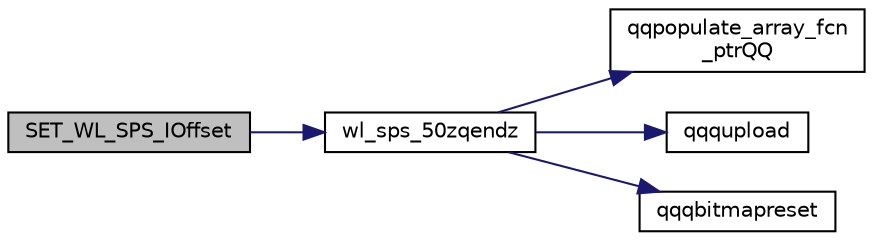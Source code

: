 digraph "SET_WL_SPS_IOffset"
{
  edge [fontname="Helvetica",fontsize="10",labelfontname="Helvetica",labelfontsize="10"];
  node [fontname="Helvetica",fontsize="10",shape=record];
  rankdir="LR";
  Node1744 [label="SET_WL_SPS_IOffset",height=0.2,width=0.4,color="black", fillcolor="grey75", style="filled", fontcolor="black"];
  Node1744 -> Node1745 [color="midnightblue",fontsize="10",style="solid",fontname="Helvetica"];
  Node1745 [label="wl_sps_50zqendz",height=0.2,width=0.4,color="black", fillcolor="white", style="filled",URL="$inszt__wl__sps_8c.html#a6319c4e68ec85faa4ed3bbb0701986bc"];
  Node1745 -> Node1746 [color="midnightblue",fontsize="10",style="solid",fontname="Helvetica"];
  Node1746 [label="qqpopulate_array_fcn\l_ptrQQ",height=0.2,width=0.4,color="black", fillcolor="white", style="filled",URL="$inszt__wl__sps_8c.html#a4ad6fa1bb94fc1c3ac2dc30925106081"];
  Node1745 -> Node1747 [color="midnightblue",fontsize="10",style="solid",fontname="Helvetica"];
  Node1747 [label="qqqupload",height=0.2,width=0.4,color="black", fillcolor="white", style="filled",URL="$inszt__wl__sps_8c.html#a109761d7f84a96b5606e507bace276b5"];
  Node1745 -> Node1748 [color="midnightblue",fontsize="10",style="solid",fontname="Helvetica"];
  Node1748 [label="qqqbitmapreset",height=0.2,width=0.4,color="black", fillcolor="white", style="filled",URL="$inszt__wl__sps_8c.html#a5688fceaed93ba591e78ee15ccb0187f"];
}
